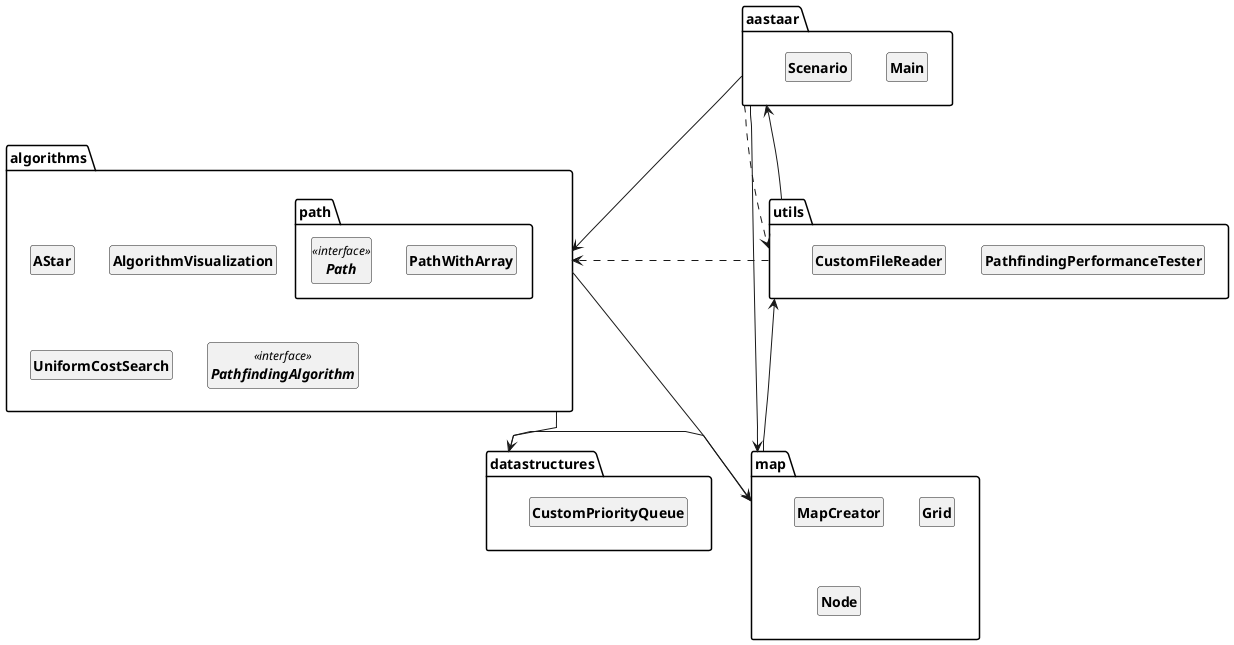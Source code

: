 @startuml
skinparam classAttributeIconSize 0
skinparam ClassFontStyle bold
skinparam linetype polyline

package aastaar {
  class Main
  class Scenario
}

  package map {
    class MapCreator 
    class Grid
    class Node
  }

  package algorithms {
    class AStar
    class AlgorithmVisualization
    class UniformCostSearch
    interface PathfindingAlgorithm <<interface>>

    package path {
      class PathWithArray
      interface Path <<interface>>
    }
  }

  package utils {
    class PathfindingPerformanceTester
    class CustomFileReader
  }

  package datastructures {
    class CustomPriorityQueue
  }

aastaar -d-> algorithms
aastaar -d-> map
aastaar .d.> utils
algorithms ---> map
algorithms ---> datastructures
datastructures ---> map
utils -u-> aastaar
utils ...> algorithms
map ---> utils

hide members
hide circles

@enduml